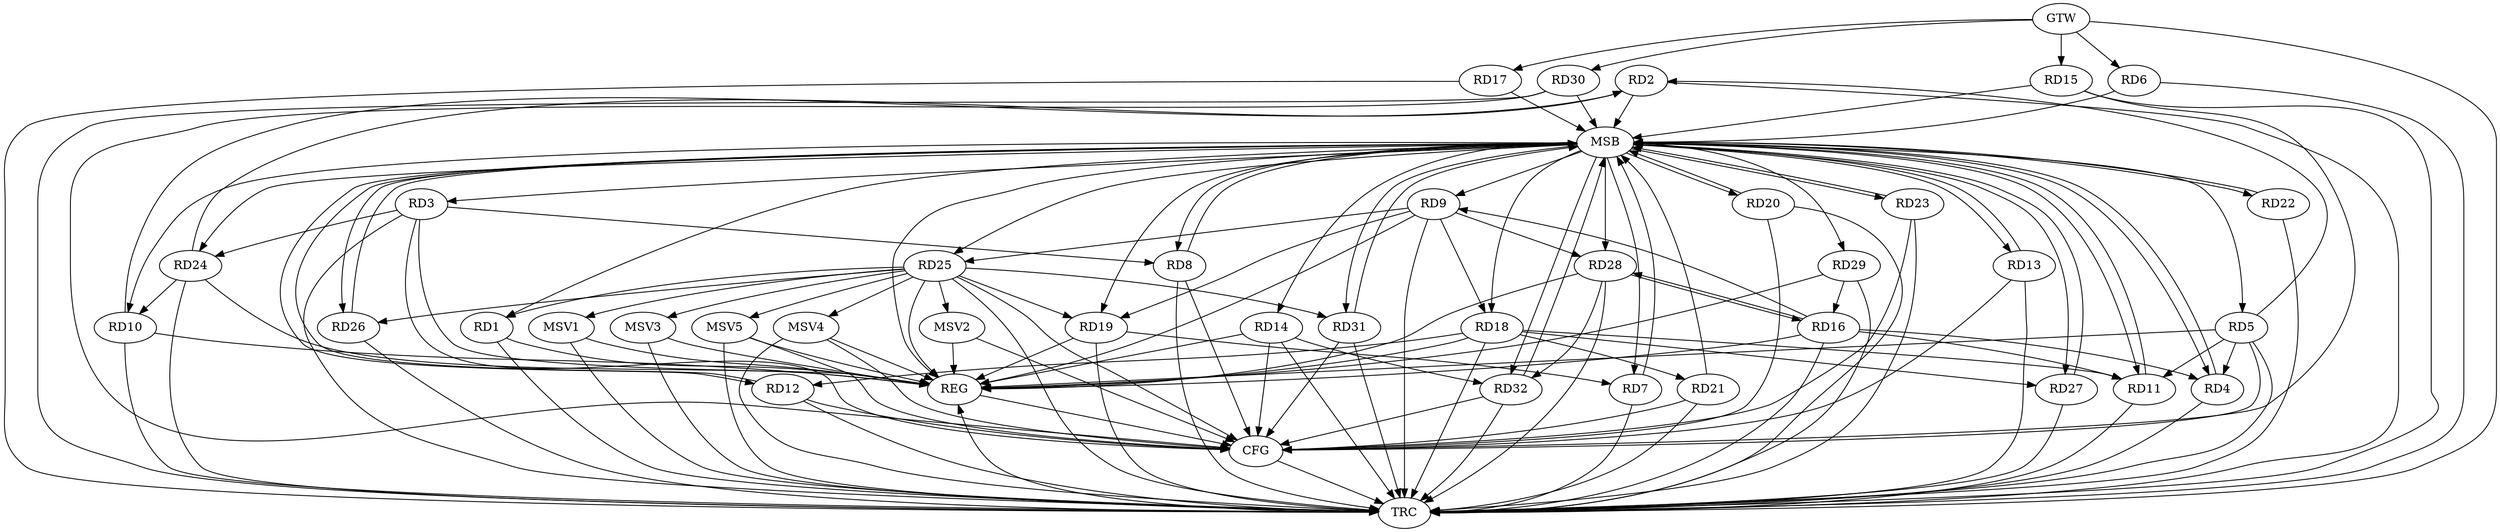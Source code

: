 strict digraph G {
  RD1 [ label="RD1" ];
  RD2 [ label="RD2" ];
  RD3 [ label="RD3" ];
  RD4 [ label="RD4" ];
  RD5 [ label="RD5" ];
  RD6 [ label="RD6" ];
  RD7 [ label="RD7" ];
  RD8 [ label="RD8" ];
  RD9 [ label="RD9" ];
  RD10 [ label="RD10" ];
  RD11 [ label="RD11" ];
  RD12 [ label="RD12" ];
  RD13 [ label="RD13" ];
  RD14 [ label="RD14" ];
  RD15 [ label="RD15" ];
  RD16 [ label="RD16" ];
  RD17 [ label="RD17" ];
  RD18 [ label="RD18" ];
  RD19 [ label="RD19" ];
  RD20 [ label="RD20" ];
  RD21 [ label="RD21" ];
  RD22 [ label="RD22" ];
  RD23 [ label="RD23" ];
  RD24 [ label="RD24" ];
  RD25 [ label="RD25" ];
  RD26 [ label="RD26" ];
  RD27 [ label="RD27" ];
  RD28 [ label="RD28" ];
  RD29 [ label="RD29" ];
  RD30 [ label="RD30" ];
  RD31 [ label="RD31" ];
  RD32 [ label="RD32" ];
  GTW [ label="GTW" ];
  REG [ label="REG" ];
  MSB [ label="MSB" ];
  CFG [ label="CFG" ];
  TRC [ label="TRC" ];
  MSV1 [ label="MSV1" ];
  MSV2 [ label="MSV2" ];
  MSV3 [ label="MSV3" ];
  MSV4 [ label="MSV4" ];
  MSV5 [ label="MSV5" ];
  RD25 -> RD1;
  RD5 -> RD2;
  RD10 -> RD2;
  RD24 -> RD2;
  RD3 -> RD8;
  RD3 -> RD24;
  RD5 -> RD4;
  RD16 -> RD4;
  RD5 -> RD11;
  RD19 -> RD7;
  RD16 -> RD9;
  RD9 -> RD18;
  RD9 -> RD19;
  RD9 -> RD25;
  RD9 -> RD28;
  RD24 -> RD10;
  RD16 -> RD11;
  RD18 -> RD11;
  RD18 -> RD12;
  RD14 -> RD32;
  RD16 -> RD28;
  RD28 -> RD16;
  RD29 -> RD16;
  RD18 -> RD21;
  RD18 -> RD27;
  RD25 -> RD19;
  RD25 -> RD26;
  RD25 -> RD31;
  RD28 -> RD32;
  GTW -> RD6;
  GTW -> RD15;
  GTW -> RD17;
  GTW -> RD30;
  RD1 -> REG;
  RD3 -> REG;
  RD5 -> REG;
  RD9 -> REG;
  RD10 -> REG;
  RD14 -> REG;
  RD16 -> REG;
  RD18 -> REG;
  RD19 -> REG;
  RD24 -> REG;
  RD25 -> REG;
  RD28 -> REG;
  RD29 -> REG;
  RD2 -> MSB;
  MSB -> RD3;
  MSB -> RD7;
  MSB -> RD8;
  MSB -> RD19;
  MSB -> REG;
  RD4 -> MSB;
  MSB -> RD1;
  MSB -> RD12;
  MSB -> RD22;
  MSB -> RD25;
  RD6 -> MSB;
  RD7 -> MSB;
  MSB -> RD23;
  RD8 -> MSB;
  MSB -> RD10;
  MSB -> RD27;
  MSB -> RD28;
  RD11 -> MSB;
  MSB -> RD4;
  MSB -> RD9;
  RD12 -> MSB;
  MSB -> RD5;
  MSB -> RD20;
  MSB -> RD26;
  RD13 -> MSB;
  RD15 -> MSB;
  RD17 -> MSB;
  RD20 -> MSB;
  MSB -> RD11;
  MSB -> RD13;
  MSB -> RD14;
  MSB -> RD32;
  RD21 -> MSB;
  MSB -> RD29;
  RD22 -> MSB;
  MSB -> RD31;
  RD23 -> MSB;
  RD26 -> MSB;
  RD27 -> MSB;
  MSB -> RD18;
  RD30 -> MSB;
  MSB -> RD24;
  RD31 -> MSB;
  RD32 -> MSB;
  RD3 -> CFG;
  RD5 -> CFG;
  RD13 -> CFG;
  RD21 -> CFG;
  RD8 -> CFG;
  RD15 -> CFG;
  RD20 -> CFG;
  RD14 -> CFG;
  RD25 -> CFG;
  RD23 -> CFG;
  RD31 -> CFG;
  RD32 -> CFG;
  RD12 -> CFG;
  RD30 -> CFG;
  REG -> CFG;
  RD1 -> TRC;
  RD2 -> TRC;
  RD3 -> TRC;
  RD4 -> TRC;
  RD5 -> TRC;
  RD6 -> TRC;
  RD7 -> TRC;
  RD8 -> TRC;
  RD9 -> TRC;
  RD10 -> TRC;
  RD11 -> TRC;
  RD12 -> TRC;
  RD13 -> TRC;
  RD14 -> TRC;
  RD15 -> TRC;
  RD16 -> TRC;
  RD17 -> TRC;
  RD18 -> TRC;
  RD19 -> TRC;
  RD20 -> TRC;
  RD21 -> TRC;
  RD22 -> TRC;
  RD23 -> TRC;
  RD24 -> TRC;
  RD25 -> TRC;
  RD26 -> TRC;
  RD27 -> TRC;
  RD28 -> TRC;
  RD29 -> TRC;
  RD30 -> TRC;
  RD31 -> TRC;
  RD32 -> TRC;
  GTW -> TRC;
  CFG -> TRC;
  TRC -> REG;
  RD25 -> MSV1;
  RD25 -> MSV2;
  RD25 -> MSV3;
  RD25 -> MSV4;
  MSV1 -> REG;
  MSV1 -> TRC;
  MSV2 -> REG;
  MSV2 -> CFG;
  MSV3 -> REG;
  MSV3 -> TRC;
  MSV4 -> REG;
  MSV4 -> TRC;
  MSV4 -> CFG;
  RD25 -> MSV5;
  MSV5 -> REG;
  MSV5 -> TRC;
  MSV5 -> CFG;
}
